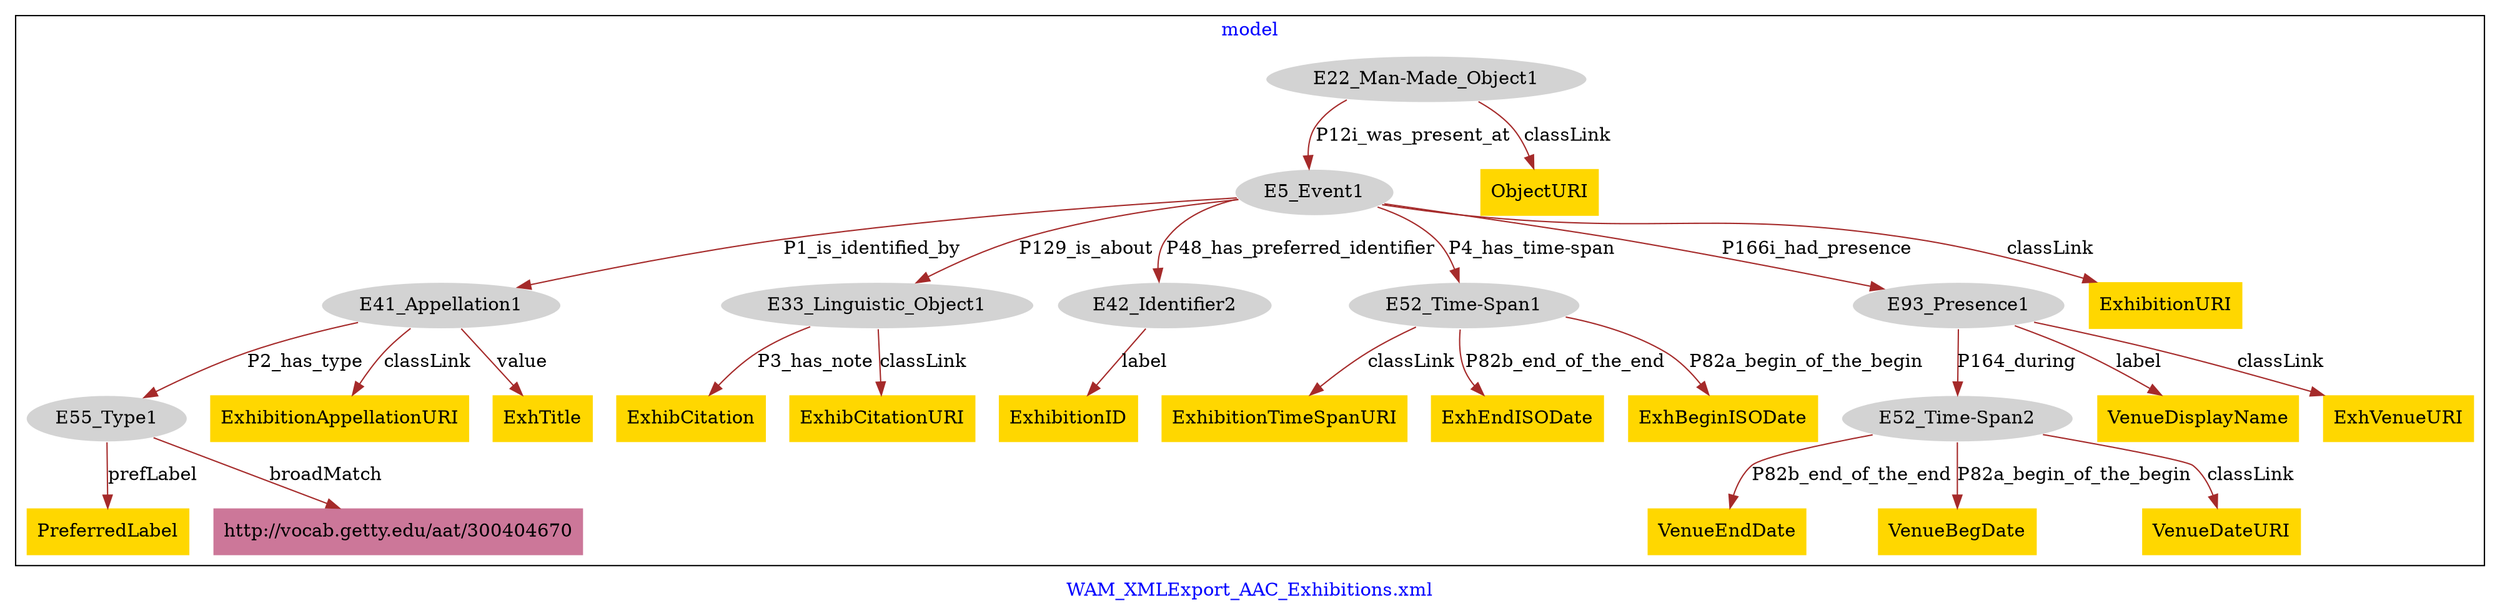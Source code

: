 digraph n0 {
fontcolor="blue"
remincross="true"
label="WAM_XMLExport_AAC_Exhibitions.xml"
subgraph cluster {
label="model"
n2[style="filled",color="white",fillcolor="lightgray",label="E22_Man-Made_Object1"];
n3[style="filled",color="white",fillcolor="lightgray",label="E5_Event1"];
n4[style="filled",color="white",fillcolor="lightgray",label="E41_Appellation1"];
n5[style="filled",color="white",fillcolor="lightgray",label="E55_Type1"];
n6[style="filled",color="white",fillcolor="lightgray",label="E33_Linguistic_Object1"];
n7[style="filled",color="white",fillcolor="lightgray",label="E42_Identifier2"];
n8[style="filled",color="white",fillcolor="lightgray",label="E52_Time-Span1"];
n9[style="filled",color="white",fillcolor="lightgray",label="E93_Presence1"];
n10[style="filled",color="white",fillcolor="lightgray",label="E52_Time-Span2"];
n11[shape="plaintext",style="filled",fillcolor="gold",label="ExhibitionTimeSpanURI"];
n12[shape="plaintext",style="filled",fillcolor="gold",label="ExhibitionID"];
n13[shape="plaintext",style="filled",fillcolor="gold",label="VenueDisplayName"];
n14[shape="plaintext",style="filled",fillcolor="gold",label="VenueEndDate"];
n15[shape="plaintext",style="filled",fillcolor="gold",label="ExhibitionAppellationURI"];
n16[shape="plaintext",style="filled",fillcolor="gold",label="PreferredLabel"];
n17[shape="plaintext",style="filled",fillcolor="gold",label="ExhibCitation"];
n18[shape="plaintext",style="filled",fillcolor="gold",label="VenueBegDate"];
n19[shape="plaintext",style="filled",fillcolor="gold",label="ExhTitle"];
n20[shape="plaintext",style="filled",fillcolor="gold",label="ExhEndISODate"];
n21[shape="plaintext",style="filled",fillcolor="gold",label="ExhBeginISODate"];
n22[shape="plaintext",style="filled",fillcolor="gold",label="ExhibCitationURI"];
n23[shape="plaintext",style="filled",fillcolor="gold",label="ExhibitionURI"];
n24[shape="plaintext",style="filled",fillcolor="gold",label="VenueDateURI"];
n25[shape="plaintext",style="filled",fillcolor="gold",label="ExhVenueURI"];
n26[shape="plaintext",style="filled",fillcolor="gold",label="ObjectURI"];
n27[shape="plaintext",style="filled",fillcolor="#CC7799",label="http://vocab.getty.edu/aat/300404670"];
}
n2 -> n3[color="brown",fontcolor="black",label="P12i_was_present_at"]
n4 -> n5[color="brown",fontcolor="black",label="P2_has_type"]
n3 -> n6[color="brown",fontcolor="black",label="P129_is_about"]
n3 -> n4[color="brown",fontcolor="black",label="P1_is_identified_by"]
n3 -> n7[color="brown",fontcolor="black",label="P48_has_preferred_identifier"]
n3 -> n8[color="brown",fontcolor="black",label="P4_has_time-span"]
n3 -> n9[color="brown",fontcolor="black",label="P166i_had_presence"]
n9 -> n10[color="brown",fontcolor="black",label="P164_during"]
n8 -> n11[color="brown",fontcolor="black",label="classLink"]
n7 -> n12[color="brown",fontcolor="black",label="label"]
n9 -> n13[color="brown",fontcolor="black",label="label"]
n10 -> n14[color="brown",fontcolor="black",label="P82b_end_of_the_end"]
n4 -> n15[color="brown",fontcolor="black",label="classLink"]
n5 -> n16[color="brown",fontcolor="black",label="prefLabel"]
n6 -> n17[color="brown",fontcolor="black",label="P3_has_note"]
n10 -> n18[color="brown",fontcolor="black",label="P82a_begin_of_the_begin"]
n4 -> n19[color="brown",fontcolor="black",label="value"]
n8 -> n20[color="brown",fontcolor="black",label="P82b_end_of_the_end"]
n8 -> n21[color="brown",fontcolor="black",label="P82a_begin_of_the_begin"]
n6 -> n22[color="brown",fontcolor="black",label="classLink"]
n3 -> n23[color="brown",fontcolor="black",label="classLink"]
n10 -> n24[color="brown",fontcolor="black",label="classLink"]
n9 -> n25[color="brown",fontcolor="black",label="classLink"]
n2 -> n26[color="brown",fontcolor="black",label="classLink"]
n5 -> n27[color="brown",fontcolor="black",label="broadMatch"]
}
